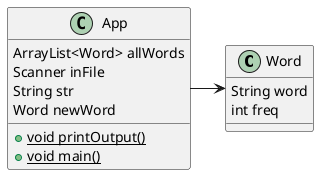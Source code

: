@startuml
'https://plantuml.com/class-diagram

class Word {
String word
int freq
}

class App {
+{static}void printOutput()
+{static}void main()
ArrayList<Word> allWords
Scanner inFile
String str
Word newWord
}

App->Word

@enduml